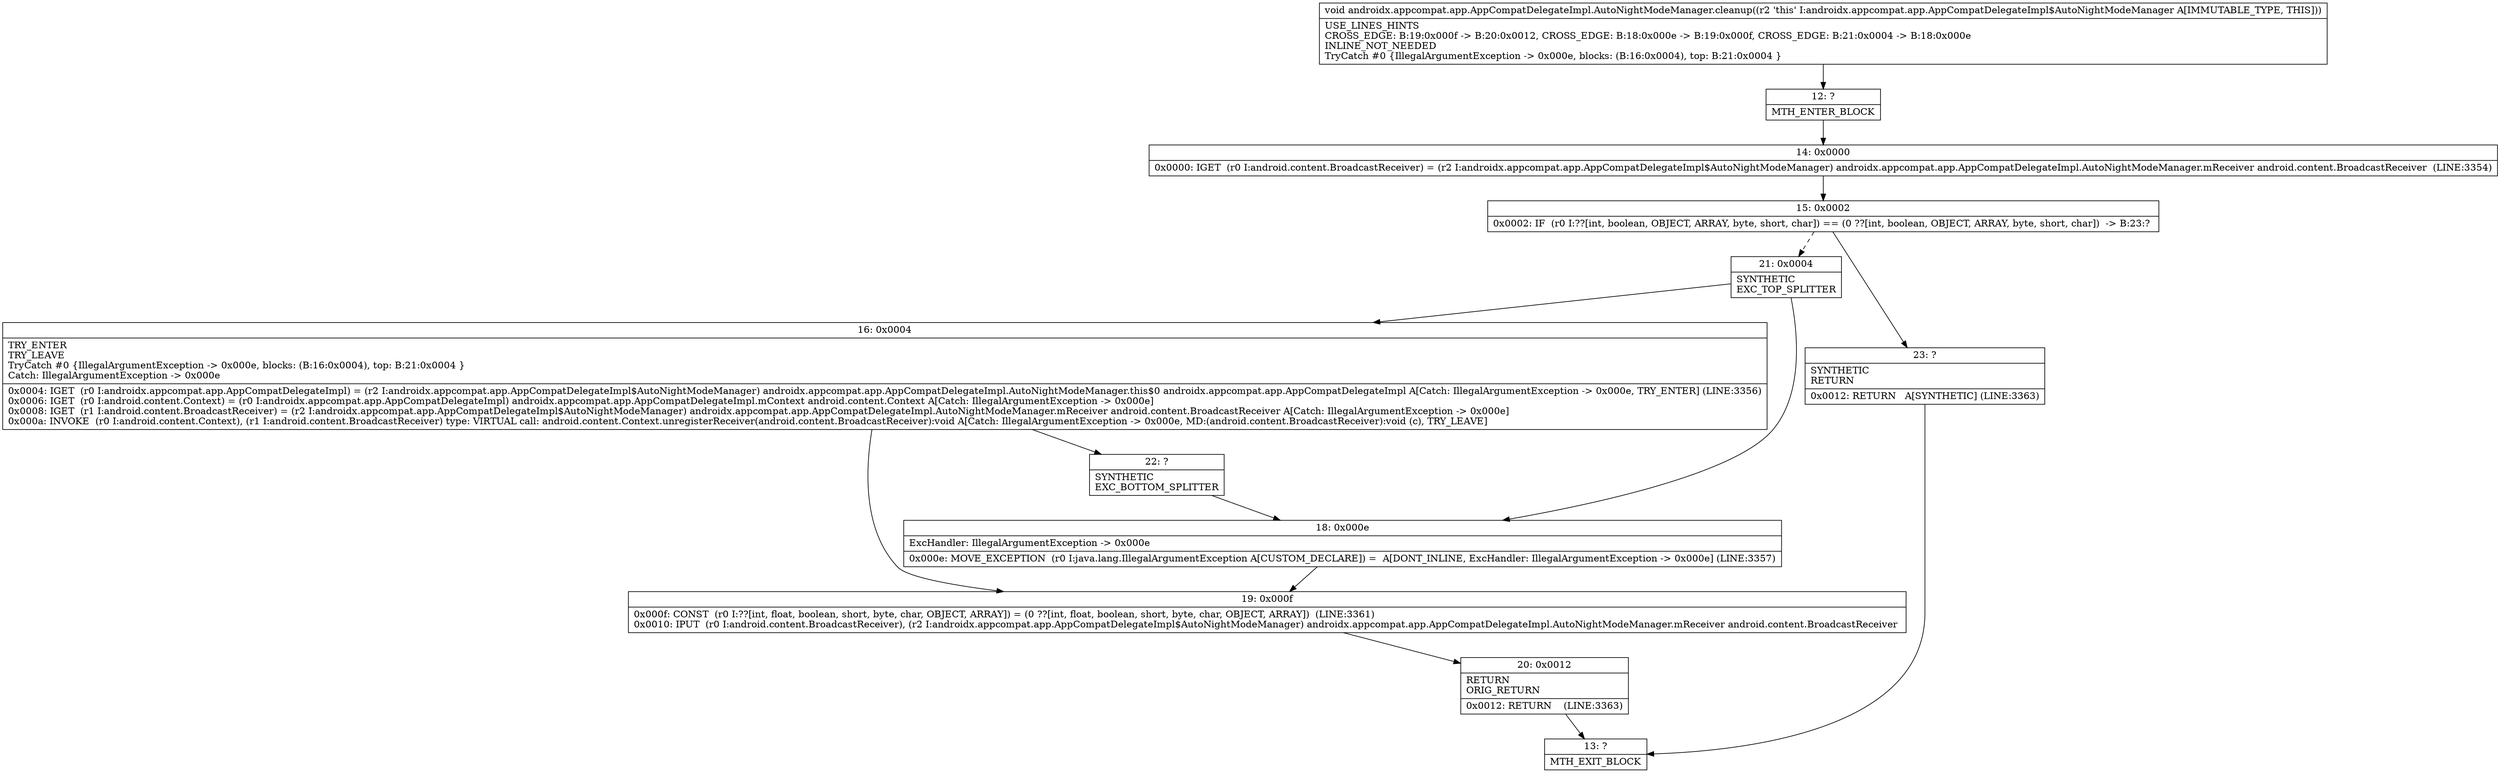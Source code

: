 digraph "CFG forandroidx.appcompat.app.AppCompatDelegateImpl.AutoNightModeManager.cleanup()V" {
Node_12 [shape=record,label="{12\:\ ?|MTH_ENTER_BLOCK\l}"];
Node_14 [shape=record,label="{14\:\ 0x0000|0x0000: IGET  (r0 I:android.content.BroadcastReceiver) = (r2 I:androidx.appcompat.app.AppCompatDelegateImpl$AutoNightModeManager) androidx.appcompat.app.AppCompatDelegateImpl.AutoNightModeManager.mReceiver android.content.BroadcastReceiver  (LINE:3354)\l}"];
Node_15 [shape=record,label="{15\:\ 0x0002|0x0002: IF  (r0 I:??[int, boolean, OBJECT, ARRAY, byte, short, char]) == (0 ??[int, boolean, OBJECT, ARRAY, byte, short, char])  \-\> B:23:? \l}"];
Node_21 [shape=record,label="{21\:\ 0x0004|SYNTHETIC\lEXC_TOP_SPLITTER\l}"];
Node_16 [shape=record,label="{16\:\ 0x0004|TRY_ENTER\lTRY_LEAVE\lTryCatch #0 \{IllegalArgumentException \-\> 0x000e, blocks: (B:16:0x0004), top: B:21:0x0004 \}\lCatch: IllegalArgumentException \-\> 0x000e\l|0x0004: IGET  (r0 I:androidx.appcompat.app.AppCompatDelegateImpl) = (r2 I:androidx.appcompat.app.AppCompatDelegateImpl$AutoNightModeManager) androidx.appcompat.app.AppCompatDelegateImpl.AutoNightModeManager.this$0 androidx.appcompat.app.AppCompatDelegateImpl A[Catch: IllegalArgumentException \-\> 0x000e, TRY_ENTER] (LINE:3356)\l0x0006: IGET  (r0 I:android.content.Context) = (r0 I:androidx.appcompat.app.AppCompatDelegateImpl) androidx.appcompat.app.AppCompatDelegateImpl.mContext android.content.Context A[Catch: IllegalArgumentException \-\> 0x000e]\l0x0008: IGET  (r1 I:android.content.BroadcastReceiver) = (r2 I:androidx.appcompat.app.AppCompatDelegateImpl$AutoNightModeManager) androidx.appcompat.app.AppCompatDelegateImpl.AutoNightModeManager.mReceiver android.content.BroadcastReceiver A[Catch: IllegalArgumentException \-\> 0x000e]\l0x000a: INVOKE  (r0 I:android.content.Context), (r1 I:android.content.BroadcastReceiver) type: VIRTUAL call: android.content.Context.unregisterReceiver(android.content.BroadcastReceiver):void A[Catch: IllegalArgumentException \-\> 0x000e, MD:(android.content.BroadcastReceiver):void (c), TRY_LEAVE]\l}"];
Node_19 [shape=record,label="{19\:\ 0x000f|0x000f: CONST  (r0 I:??[int, float, boolean, short, byte, char, OBJECT, ARRAY]) = (0 ??[int, float, boolean, short, byte, char, OBJECT, ARRAY])  (LINE:3361)\l0x0010: IPUT  (r0 I:android.content.BroadcastReceiver), (r2 I:androidx.appcompat.app.AppCompatDelegateImpl$AutoNightModeManager) androidx.appcompat.app.AppCompatDelegateImpl.AutoNightModeManager.mReceiver android.content.BroadcastReceiver \l}"];
Node_20 [shape=record,label="{20\:\ 0x0012|RETURN\lORIG_RETURN\l|0x0012: RETURN    (LINE:3363)\l}"];
Node_13 [shape=record,label="{13\:\ ?|MTH_EXIT_BLOCK\l}"];
Node_22 [shape=record,label="{22\:\ ?|SYNTHETIC\lEXC_BOTTOM_SPLITTER\l}"];
Node_18 [shape=record,label="{18\:\ 0x000e|ExcHandler: IllegalArgumentException \-\> 0x000e\l|0x000e: MOVE_EXCEPTION  (r0 I:java.lang.IllegalArgumentException A[CUSTOM_DECLARE]) =  A[DONT_INLINE, ExcHandler: IllegalArgumentException \-\> 0x000e] (LINE:3357)\l}"];
Node_23 [shape=record,label="{23\:\ ?|SYNTHETIC\lRETURN\l|0x0012: RETURN   A[SYNTHETIC] (LINE:3363)\l}"];
MethodNode[shape=record,label="{void androidx.appcompat.app.AppCompatDelegateImpl.AutoNightModeManager.cleanup((r2 'this' I:androidx.appcompat.app.AppCompatDelegateImpl$AutoNightModeManager A[IMMUTABLE_TYPE, THIS]))  | USE_LINES_HINTS\lCROSS_EDGE: B:19:0x000f \-\> B:20:0x0012, CROSS_EDGE: B:18:0x000e \-\> B:19:0x000f, CROSS_EDGE: B:21:0x0004 \-\> B:18:0x000e\lINLINE_NOT_NEEDED\lTryCatch #0 \{IllegalArgumentException \-\> 0x000e, blocks: (B:16:0x0004), top: B:21:0x0004 \}\l}"];
MethodNode -> Node_12;Node_12 -> Node_14;
Node_14 -> Node_15;
Node_15 -> Node_21[style=dashed];
Node_15 -> Node_23;
Node_21 -> Node_16;
Node_21 -> Node_18;
Node_16 -> Node_19;
Node_16 -> Node_22;
Node_19 -> Node_20;
Node_20 -> Node_13;
Node_22 -> Node_18;
Node_18 -> Node_19;
Node_23 -> Node_13;
}

